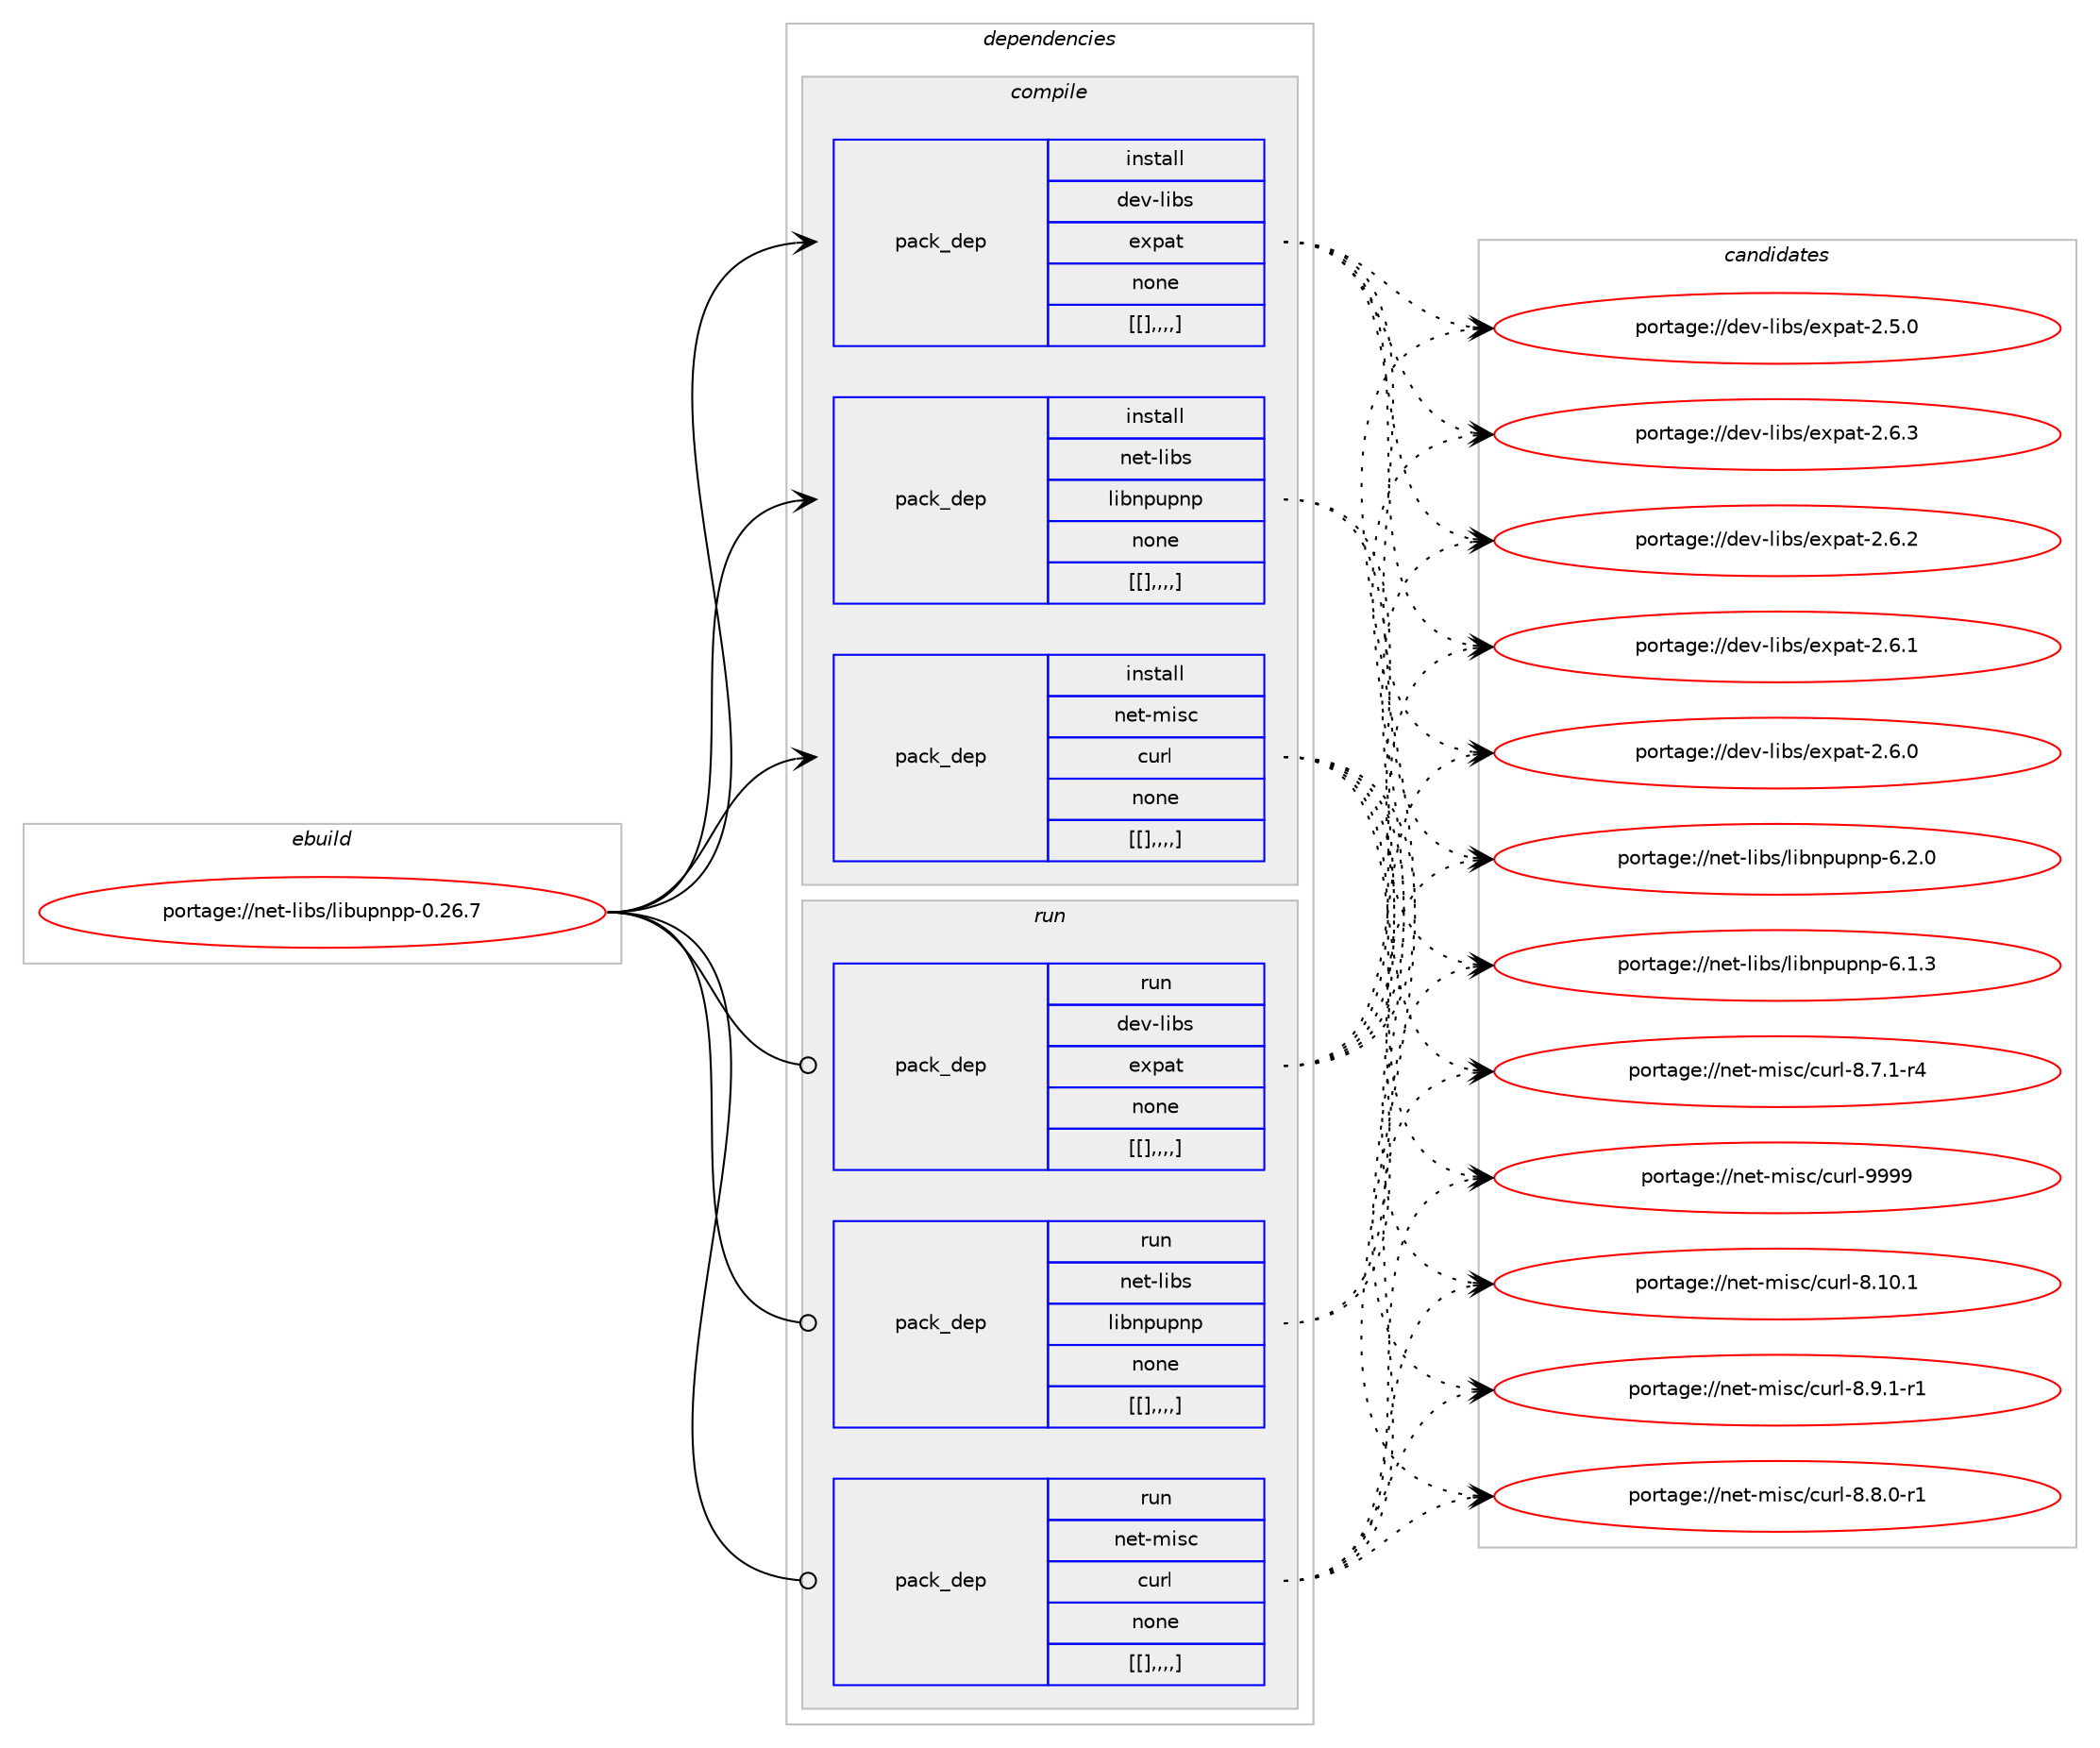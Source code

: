 digraph prolog {

# *************
# Graph options
# *************

newrank=true;
concentrate=true;
compound=true;
graph [rankdir=LR,fontname=Helvetica,fontsize=10,ranksep=1.5];#, ranksep=2.5, nodesep=0.2];
edge  [arrowhead=vee];
node  [fontname=Helvetica,fontsize=10];

# **********
# The ebuild
# **********

subgraph cluster_leftcol {
color=gray;
label=<<i>ebuild</i>>;
id [label="portage://net-libs/libupnpp-0.26.7", color=red, width=4, href="../net-libs/libupnpp-0.26.7.svg"];
}

# ****************
# The dependencies
# ****************

subgraph cluster_midcol {
color=gray;
label=<<i>dependencies</i>>;
subgraph cluster_compile {
fillcolor="#eeeeee";
style=filled;
label=<<i>compile</i>>;
subgraph pack280691 {
dependency384397 [label=<<TABLE BORDER="0" CELLBORDER="1" CELLSPACING="0" CELLPADDING="4" WIDTH="220"><TR><TD ROWSPAN="6" CELLPADDING="30">pack_dep</TD></TR><TR><TD WIDTH="110">install</TD></TR><TR><TD>dev-libs</TD></TR><TR><TD>expat</TD></TR><TR><TD>none</TD></TR><TR><TD>[[],,,,]</TD></TR></TABLE>>, shape=none, color=blue];
}
id:e -> dependency384397:w [weight=20,style="solid",arrowhead="vee"];
subgraph pack280695 {
dependency384403 [label=<<TABLE BORDER="0" CELLBORDER="1" CELLSPACING="0" CELLPADDING="4" WIDTH="220"><TR><TD ROWSPAN="6" CELLPADDING="30">pack_dep</TD></TR><TR><TD WIDTH="110">install</TD></TR><TR><TD>net-libs</TD></TR><TR><TD>libnpupnp</TD></TR><TR><TD>none</TD></TR><TR><TD>[[],,,,]</TD></TR></TABLE>>, shape=none, color=blue];
}
id:e -> dependency384403:w [weight=20,style="solid",arrowhead="vee"];
subgraph pack280711 {
dependency384424 [label=<<TABLE BORDER="0" CELLBORDER="1" CELLSPACING="0" CELLPADDING="4" WIDTH="220"><TR><TD ROWSPAN="6" CELLPADDING="30">pack_dep</TD></TR><TR><TD WIDTH="110">install</TD></TR><TR><TD>net-misc</TD></TR><TR><TD>curl</TD></TR><TR><TD>none</TD></TR><TR><TD>[[],,,,]</TD></TR></TABLE>>, shape=none, color=blue];
}
id:e -> dependency384424:w [weight=20,style="solid",arrowhead="vee"];
}
subgraph cluster_compileandrun {
fillcolor="#eeeeee";
style=filled;
label=<<i>compile and run</i>>;
}
subgraph cluster_run {
fillcolor="#eeeeee";
style=filled;
label=<<i>run</i>>;
subgraph pack280726 {
dependency384468 [label=<<TABLE BORDER="0" CELLBORDER="1" CELLSPACING="0" CELLPADDING="4" WIDTH="220"><TR><TD ROWSPAN="6" CELLPADDING="30">pack_dep</TD></TR><TR><TD WIDTH="110">run</TD></TR><TR><TD>dev-libs</TD></TR><TR><TD>expat</TD></TR><TR><TD>none</TD></TR><TR><TD>[[],,,,]</TD></TR></TABLE>>, shape=none, color=blue];
}
id:e -> dependency384468:w [weight=20,style="solid",arrowhead="odot"];
subgraph pack280734 {
dependency384484 [label=<<TABLE BORDER="0" CELLBORDER="1" CELLSPACING="0" CELLPADDING="4" WIDTH="220"><TR><TD ROWSPAN="6" CELLPADDING="30">pack_dep</TD></TR><TR><TD WIDTH="110">run</TD></TR><TR><TD>net-libs</TD></TR><TR><TD>libnpupnp</TD></TR><TR><TD>none</TD></TR><TR><TD>[[],,,,]</TD></TR></TABLE>>, shape=none, color=blue];
}
id:e -> dependency384484:w [weight=20,style="solid",arrowhead="odot"];
subgraph pack280759 {
dependency384508 [label=<<TABLE BORDER="0" CELLBORDER="1" CELLSPACING="0" CELLPADDING="4" WIDTH="220"><TR><TD ROWSPAN="6" CELLPADDING="30">pack_dep</TD></TR><TR><TD WIDTH="110">run</TD></TR><TR><TD>net-misc</TD></TR><TR><TD>curl</TD></TR><TR><TD>none</TD></TR><TR><TD>[[],,,,]</TD></TR></TABLE>>, shape=none, color=blue];
}
id:e -> dependency384508:w [weight=20,style="solid",arrowhead="odot"];
}
}

# **************
# The candidates
# **************

subgraph cluster_choices {
rank=same;
color=gray;
label=<<i>candidates</i>>;

subgraph choice280165 {
color=black;
nodesep=1;
choice10010111845108105981154710112011297116455046544651 [label="portage://dev-libs/expat-2.6.3", color=red, width=4,href="../dev-libs/expat-2.6.3.svg"];
choice10010111845108105981154710112011297116455046544650 [label="portage://dev-libs/expat-2.6.2", color=red, width=4,href="../dev-libs/expat-2.6.2.svg"];
choice10010111845108105981154710112011297116455046544649 [label="portage://dev-libs/expat-2.6.1", color=red, width=4,href="../dev-libs/expat-2.6.1.svg"];
choice10010111845108105981154710112011297116455046544648 [label="portage://dev-libs/expat-2.6.0", color=red, width=4,href="../dev-libs/expat-2.6.0.svg"];
choice10010111845108105981154710112011297116455046534648 [label="portage://dev-libs/expat-2.5.0", color=red, width=4,href="../dev-libs/expat-2.5.0.svg"];
dependency384397:e -> choice10010111845108105981154710112011297116455046544651:w [style=dotted,weight="100"];
dependency384397:e -> choice10010111845108105981154710112011297116455046544650:w [style=dotted,weight="100"];
dependency384397:e -> choice10010111845108105981154710112011297116455046544649:w [style=dotted,weight="100"];
dependency384397:e -> choice10010111845108105981154710112011297116455046544648:w [style=dotted,weight="100"];
dependency384397:e -> choice10010111845108105981154710112011297116455046534648:w [style=dotted,weight="100"];
}
subgraph choice280229 {
color=black;
nodesep=1;
choice11010111645108105981154710810598110112117112110112455446504648 [label="portage://net-libs/libnpupnp-6.2.0", color=red, width=4,href="../net-libs/libnpupnp-6.2.0.svg"];
choice11010111645108105981154710810598110112117112110112455446494651 [label="portage://net-libs/libnpupnp-6.1.3", color=red, width=4,href="../net-libs/libnpupnp-6.1.3.svg"];
dependency384403:e -> choice11010111645108105981154710810598110112117112110112455446504648:w [style=dotted,weight="100"];
dependency384403:e -> choice11010111645108105981154710810598110112117112110112455446494651:w [style=dotted,weight="100"];
}
subgraph choice280234 {
color=black;
nodesep=1;
choice110101116451091051159947991171141084557575757 [label="portage://net-misc/curl-9999", color=red, width=4,href="../net-misc/curl-9999.svg"];
choice1101011164510910511599479911711410845564649484649 [label="portage://net-misc/curl-8.10.1", color=red, width=4,href="../net-misc/curl-8.10.1.svg"];
choice110101116451091051159947991171141084556465746494511449 [label="portage://net-misc/curl-8.9.1-r1", color=red, width=4,href="../net-misc/curl-8.9.1-r1.svg"];
choice110101116451091051159947991171141084556465646484511449 [label="portage://net-misc/curl-8.8.0-r1", color=red, width=4,href="../net-misc/curl-8.8.0-r1.svg"];
choice110101116451091051159947991171141084556465546494511452 [label="portage://net-misc/curl-8.7.1-r4", color=red, width=4,href="../net-misc/curl-8.7.1-r4.svg"];
dependency384424:e -> choice110101116451091051159947991171141084557575757:w [style=dotted,weight="100"];
dependency384424:e -> choice1101011164510910511599479911711410845564649484649:w [style=dotted,weight="100"];
dependency384424:e -> choice110101116451091051159947991171141084556465746494511449:w [style=dotted,weight="100"];
dependency384424:e -> choice110101116451091051159947991171141084556465646484511449:w [style=dotted,weight="100"];
dependency384424:e -> choice110101116451091051159947991171141084556465546494511452:w [style=dotted,weight="100"];
}
subgraph choice280238 {
color=black;
nodesep=1;
choice10010111845108105981154710112011297116455046544651 [label="portage://dev-libs/expat-2.6.3", color=red, width=4,href="../dev-libs/expat-2.6.3.svg"];
choice10010111845108105981154710112011297116455046544650 [label="portage://dev-libs/expat-2.6.2", color=red, width=4,href="../dev-libs/expat-2.6.2.svg"];
choice10010111845108105981154710112011297116455046544649 [label="portage://dev-libs/expat-2.6.1", color=red, width=4,href="../dev-libs/expat-2.6.1.svg"];
choice10010111845108105981154710112011297116455046544648 [label="portage://dev-libs/expat-2.6.0", color=red, width=4,href="../dev-libs/expat-2.6.0.svg"];
choice10010111845108105981154710112011297116455046534648 [label="portage://dev-libs/expat-2.5.0", color=red, width=4,href="../dev-libs/expat-2.5.0.svg"];
dependency384468:e -> choice10010111845108105981154710112011297116455046544651:w [style=dotted,weight="100"];
dependency384468:e -> choice10010111845108105981154710112011297116455046544650:w [style=dotted,weight="100"];
dependency384468:e -> choice10010111845108105981154710112011297116455046544649:w [style=dotted,weight="100"];
dependency384468:e -> choice10010111845108105981154710112011297116455046544648:w [style=dotted,weight="100"];
dependency384468:e -> choice10010111845108105981154710112011297116455046534648:w [style=dotted,weight="100"];
}
subgraph choice280241 {
color=black;
nodesep=1;
choice11010111645108105981154710810598110112117112110112455446504648 [label="portage://net-libs/libnpupnp-6.2.0", color=red, width=4,href="../net-libs/libnpupnp-6.2.0.svg"];
choice11010111645108105981154710810598110112117112110112455446494651 [label="portage://net-libs/libnpupnp-6.1.3", color=red, width=4,href="../net-libs/libnpupnp-6.1.3.svg"];
dependency384484:e -> choice11010111645108105981154710810598110112117112110112455446504648:w [style=dotted,weight="100"];
dependency384484:e -> choice11010111645108105981154710810598110112117112110112455446494651:w [style=dotted,weight="100"];
}
subgraph choice280279 {
color=black;
nodesep=1;
choice110101116451091051159947991171141084557575757 [label="portage://net-misc/curl-9999", color=red, width=4,href="../net-misc/curl-9999.svg"];
choice1101011164510910511599479911711410845564649484649 [label="portage://net-misc/curl-8.10.1", color=red, width=4,href="../net-misc/curl-8.10.1.svg"];
choice110101116451091051159947991171141084556465746494511449 [label="portage://net-misc/curl-8.9.1-r1", color=red, width=4,href="../net-misc/curl-8.9.1-r1.svg"];
choice110101116451091051159947991171141084556465646484511449 [label="portage://net-misc/curl-8.8.0-r1", color=red, width=4,href="../net-misc/curl-8.8.0-r1.svg"];
choice110101116451091051159947991171141084556465546494511452 [label="portage://net-misc/curl-8.7.1-r4", color=red, width=4,href="../net-misc/curl-8.7.1-r4.svg"];
dependency384508:e -> choice110101116451091051159947991171141084557575757:w [style=dotted,weight="100"];
dependency384508:e -> choice1101011164510910511599479911711410845564649484649:w [style=dotted,weight="100"];
dependency384508:e -> choice110101116451091051159947991171141084556465746494511449:w [style=dotted,weight="100"];
dependency384508:e -> choice110101116451091051159947991171141084556465646484511449:w [style=dotted,weight="100"];
dependency384508:e -> choice110101116451091051159947991171141084556465546494511452:w [style=dotted,weight="100"];
}
}

}
